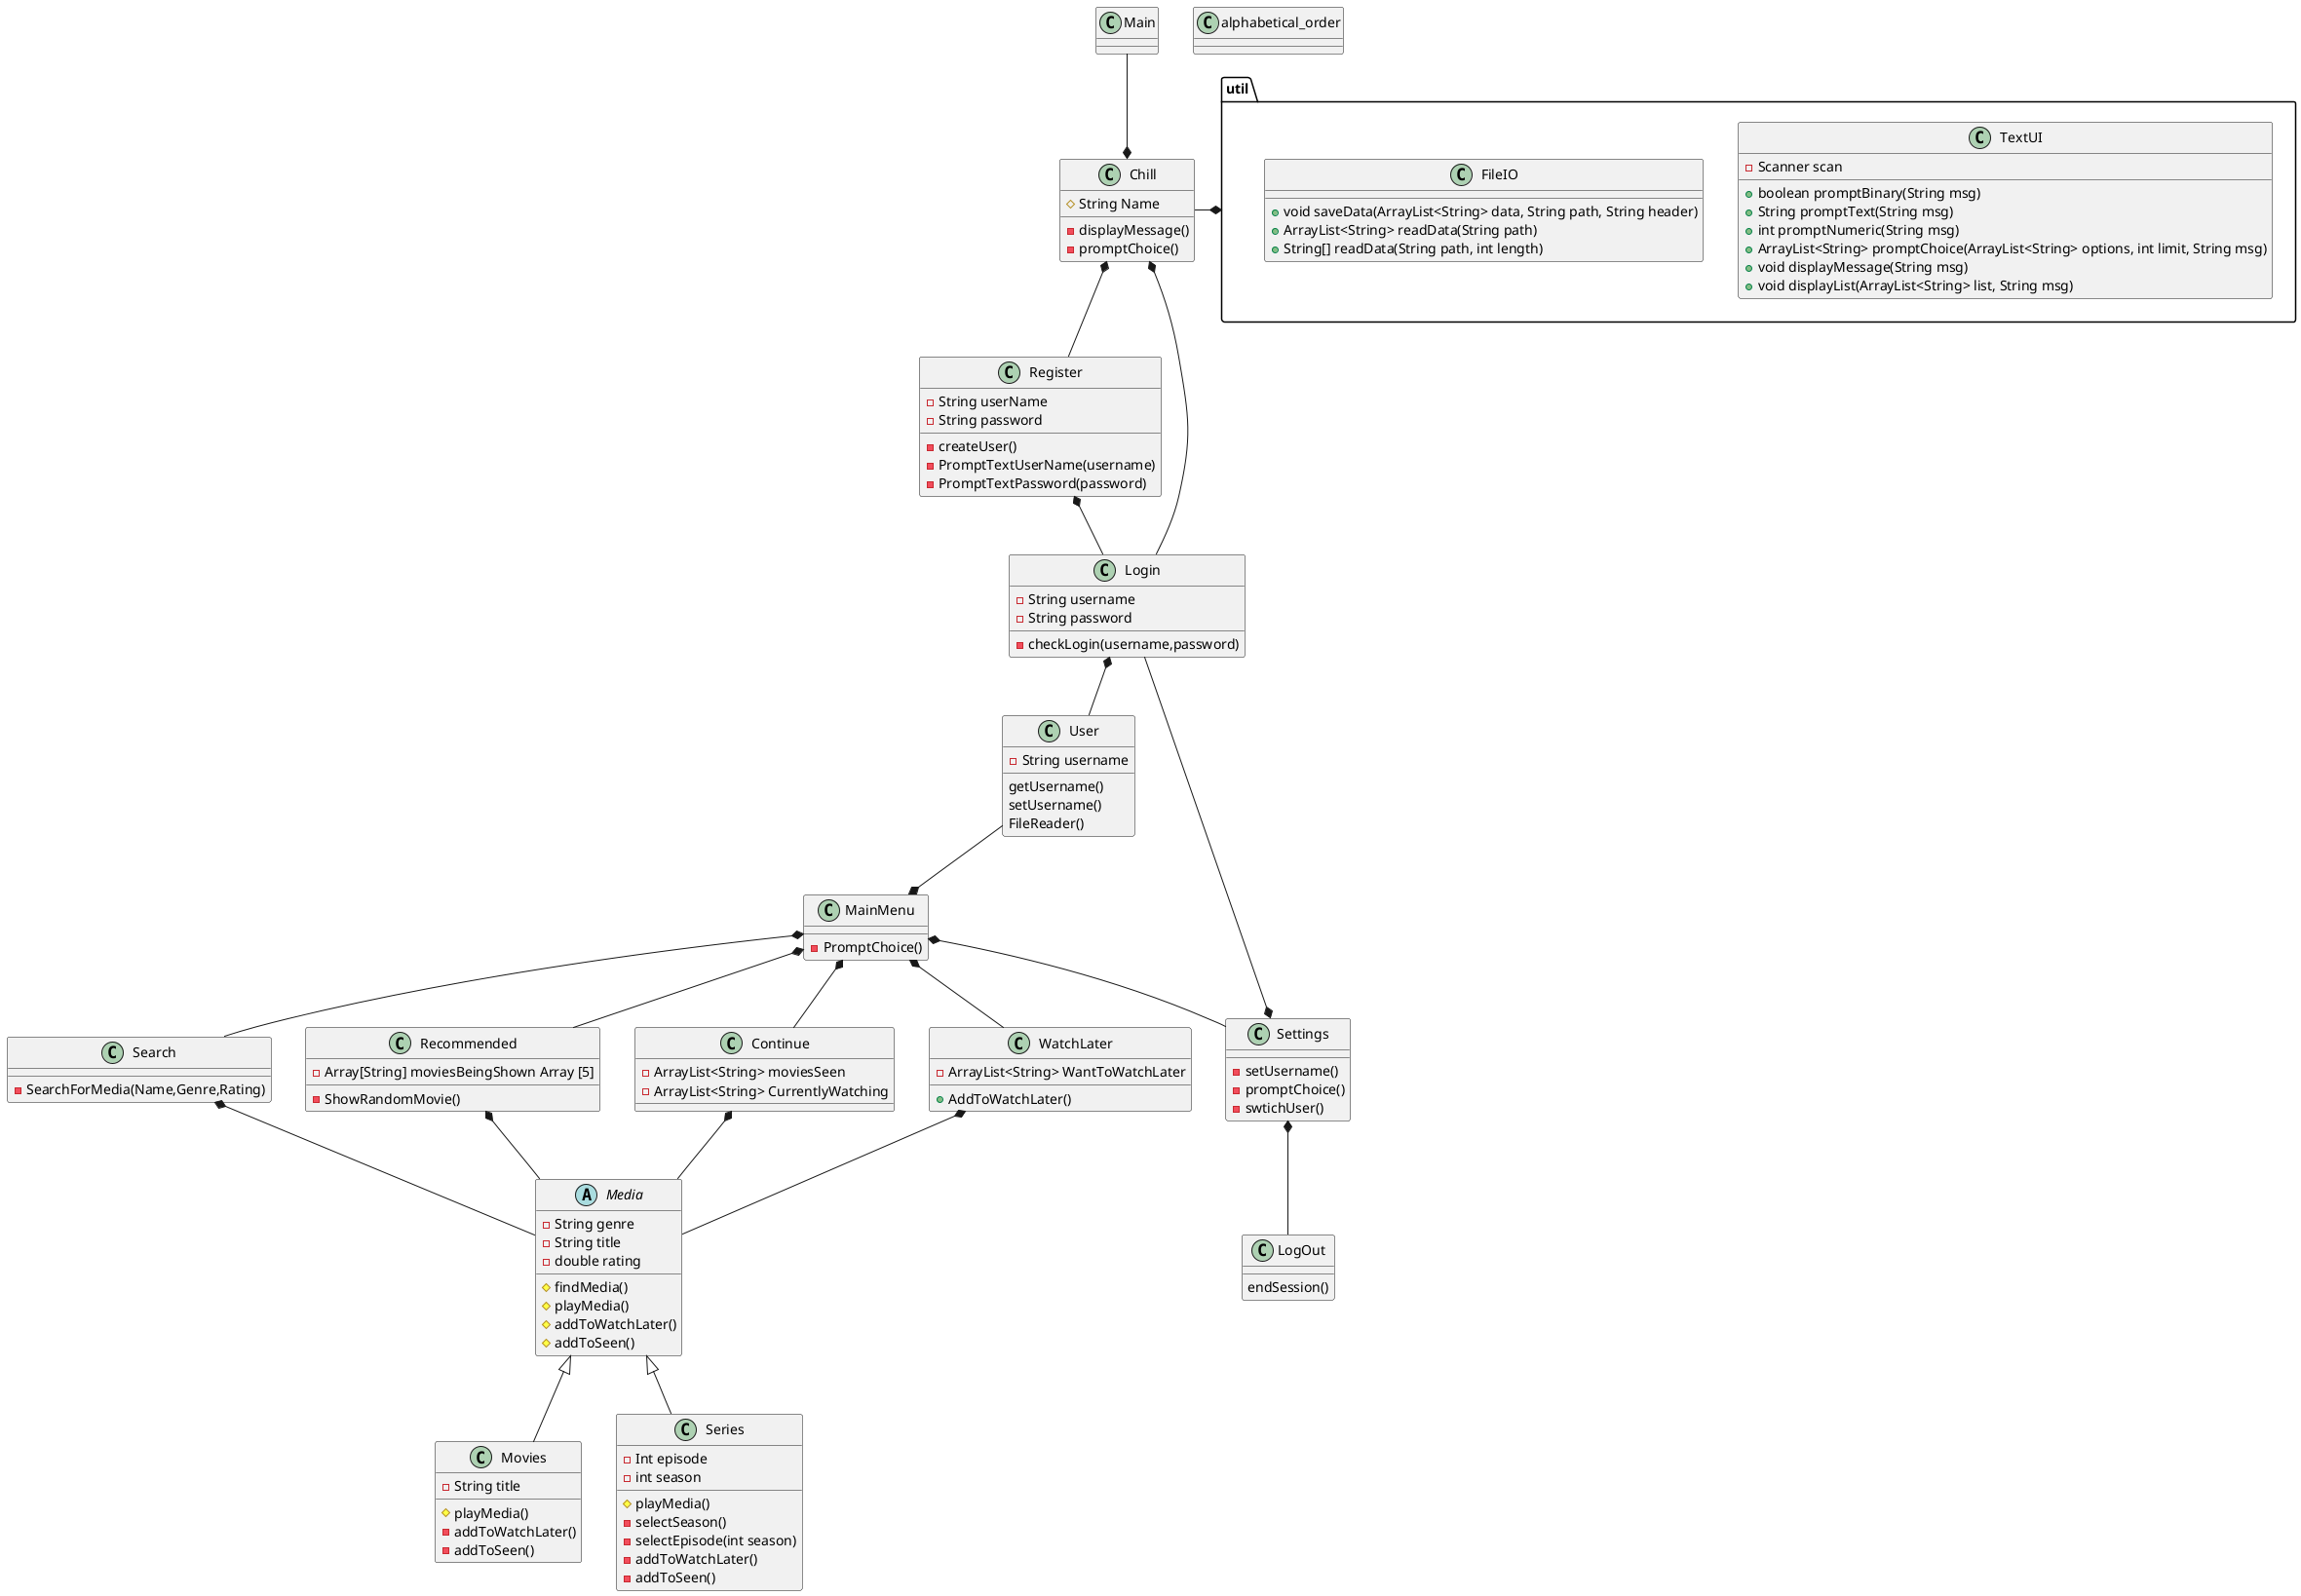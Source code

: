 @startuml
'https://plantuml.com/class-diagram

class Main
class Register
class Login
class MainMenu
class Search
class Recommended
class Continue
abstract class  Media
class WatchLater
class Movies
class Series
class LogOut
class Settings
class User
Login*-- User
Chill *-- Register
Chill *-- Login
Register *-- Login

MainMenu *-- Search
MainMenu *-- Recommended
MainMenu *-- WatchLater
MainMenu *-- Continue
Search *-- Media
Recommended *-- Media
WatchLater  *-- Media
Continue *-- Media
Media <|-- Movies
Media <|--Series
MainMenu *-- Settings
Settings *-- LogOut
Settings *-- Login
Main --* Chill
class Chill{
#String Name

}
abstract class Media{
-String genre
-String title
-double rating
#findMedia()
#playMedia()
#addToWatchLater()
#addToSeen()
}
class Series{
-Int episode
-int season
#playMedia()
-selectSeason()
-selectEpisode(int season)
-addToWatchLater()
-addToSeen()
}
class Movies{
- String title
# playMedia()
- addToWatchLater()
- addToSeen()
}

class User{
- String username
getUsername()
setUsername()
FileReader()

}
class MainMenu {
-PromptChoice()
}
class Search{
-SearchForMedia(Name,Genre,Rating)
}
class Recommended {
- Array[String] moviesBeingShown Array [5]
-ShowRandomMovie()
}
class alphabetical_order
class Register{
-String userName
-String password

-createUser()
-PromptTextUserName(username)
-PromptTextPassword(password)
}
class Continue{
-ArrayList<String> moviesSeen
-ArrayList<String> CurrentlyWatching

}
class WatchLater{
-ArrayList<String> WantToWatchLater
+AddToWatchLater()
}

class LogOut{
endSession()
}
class Chill{
-displayMessage()
-promptChoice()
}





class Login{
-String username
-String password
-checkLogin(username,password)

}

class Settings{
-setUsername()
-promptChoice()
-swtichUser()
}


package "util"{
class TextUI{
- Scanner scan
+ boolean promptBinary(String msg)
+ String promptText(String msg)
+ int promptNumeric(String msg)
+ ArrayList<String> promptChoice(ArrayList<String> options, int limit, String msg)
+ void displayMessage(String msg)
+ void displayList(ArrayList<String> list, String msg)
}
class FileIO{
+ void saveData(ArrayList<String> data, String path, String header)
+ ArrayList<String> readData(String path)
+ String[] readData(String path, int length)
}
}
Chill -right-* "util"
User -down-* MainMenu

@enduml